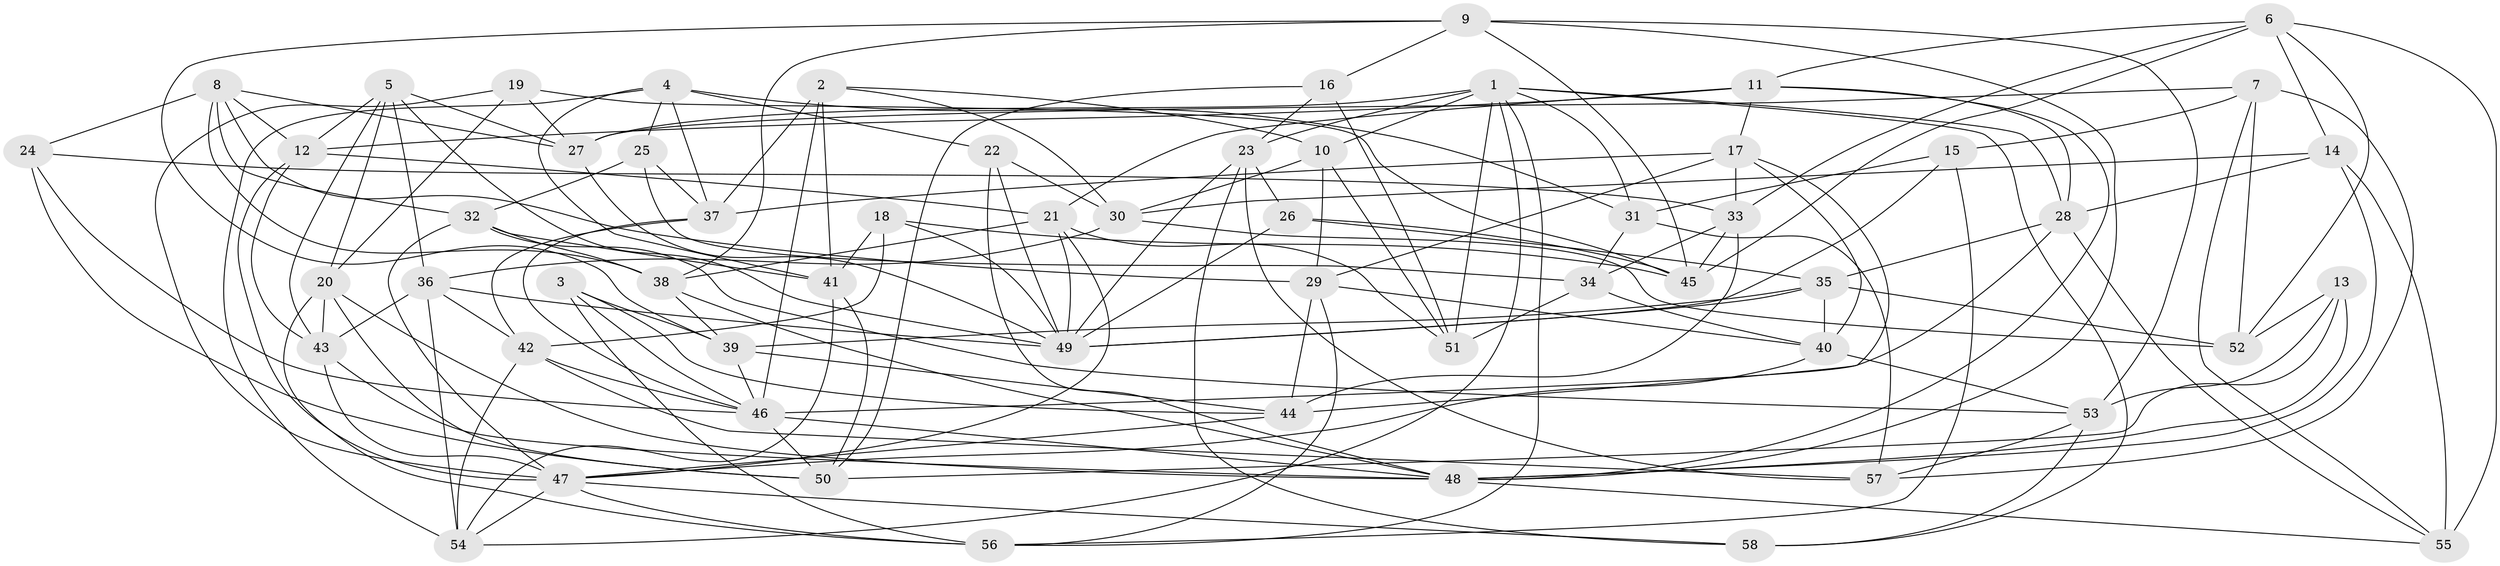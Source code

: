 // original degree distribution, {4: 1.0}
// Generated by graph-tools (version 1.1) at 2025/26/03/09/25 03:26:56]
// undirected, 58 vertices, 167 edges
graph export_dot {
graph [start="1"]
  node [color=gray90,style=filled];
  1;
  2;
  3;
  4;
  5;
  6;
  7;
  8;
  9;
  10;
  11;
  12;
  13;
  14;
  15;
  16;
  17;
  18;
  19;
  20;
  21;
  22;
  23;
  24;
  25;
  26;
  27;
  28;
  29;
  30;
  31;
  32;
  33;
  34;
  35;
  36;
  37;
  38;
  39;
  40;
  41;
  42;
  43;
  44;
  45;
  46;
  47;
  48;
  49;
  50;
  51;
  52;
  53;
  54;
  55;
  56;
  57;
  58;
  1 -- 10 [weight=2.0];
  1 -- 23 [weight=1.0];
  1 -- 27 [weight=1.0];
  1 -- 28 [weight=1.0];
  1 -- 31 [weight=1.0];
  1 -- 51 [weight=1.0];
  1 -- 54 [weight=1.0];
  1 -- 56 [weight=1.0];
  1 -- 58 [weight=1.0];
  2 -- 10 [weight=1.0];
  2 -- 30 [weight=1.0];
  2 -- 37 [weight=1.0];
  2 -- 41 [weight=1.0];
  2 -- 46 [weight=2.0];
  3 -- 39 [weight=1.0];
  3 -- 44 [weight=1.0];
  3 -- 46 [weight=1.0];
  3 -- 56 [weight=1.0];
  4 -- 22 [weight=1.0];
  4 -- 25 [weight=1.0];
  4 -- 31 [weight=1.0];
  4 -- 37 [weight=1.0];
  4 -- 41 [weight=1.0];
  4 -- 54 [weight=1.0];
  5 -- 12 [weight=1.0];
  5 -- 20 [weight=1.0];
  5 -- 27 [weight=1.0];
  5 -- 36 [weight=1.0];
  5 -- 43 [weight=1.0];
  5 -- 49 [weight=1.0];
  6 -- 11 [weight=1.0];
  6 -- 14 [weight=1.0];
  6 -- 33 [weight=1.0];
  6 -- 45 [weight=1.0];
  6 -- 52 [weight=1.0];
  6 -- 55 [weight=1.0];
  7 -- 15 [weight=1.0];
  7 -- 27 [weight=1.0];
  7 -- 52 [weight=2.0];
  7 -- 55 [weight=1.0];
  7 -- 57 [weight=1.0];
  8 -- 12 [weight=1.0];
  8 -- 24 [weight=1.0];
  8 -- 27 [weight=1.0];
  8 -- 29 [weight=1.0];
  8 -- 32 [weight=1.0];
  8 -- 38 [weight=1.0];
  9 -- 16 [weight=1.0];
  9 -- 38 [weight=1.0];
  9 -- 39 [weight=1.0];
  9 -- 45 [weight=1.0];
  9 -- 48 [weight=1.0];
  9 -- 53 [weight=1.0];
  10 -- 29 [weight=1.0];
  10 -- 30 [weight=1.0];
  10 -- 51 [weight=1.0];
  11 -- 12 [weight=1.0];
  11 -- 17 [weight=1.0];
  11 -- 21 [weight=1.0];
  11 -- 28 [weight=1.0];
  11 -- 48 [weight=1.0];
  12 -- 21 [weight=1.0];
  12 -- 43 [weight=1.0];
  12 -- 47 [weight=1.0];
  13 -- 48 [weight=1.0];
  13 -- 50 [weight=1.0];
  13 -- 52 [weight=1.0];
  13 -- 53 [weight=1.0];
  14 -- 28 [weight=1.0];
  14 -- 30 [weight=1.0];
  14 -- 48 [weight=1.0];
  14 -- 55 [weight=2.0];
  15 -- 31 [weight=1.0];
  15 -- 49 [weight=1.0];
  15 -- 56 [weight=1.0];
  16 -- 23 [weight=1.0];
  16 -- 50 [weight=1.0];
  16 -- 51 [weight=1.0];
  17 -- 29 [weight=1.0];
  17 -- 33 [weight=1.0];
  17 -- 37 [weight=1.0];
  17 -- 40 [weight=1.0];
  17 -- 44 [weight=1.0];
  18 -- 41 [weight=1.0];
  18 -- 42 [weight=1.0];
  18 -- 45 [weight=1.0];
  18 -- 49 [weight=1.0];
  19 -- 20 [weight=1.0];
  19 -- 27 [weight=1.0];
  19 -- 45 [weight=1.0];
  19 -- 47 [weight=1.0];
  20 -- 43 [weight=1.0];
  20 -- 48 [weight=1.0];
  20 -- 50 [weight=1.0];
  20 -- 56 [weight=1.0];
  21 -- 38 [weight=1.0];
  21 -- 47 [weight=1.0];
  21 -- 49 [weight=1.0];
  21 -- 51 [weight=1.0];
  22 -- 30 [weight=1.0];
  22 -- 48 [weight=1.0];
  22 -- 49 [weight=1.0];
  23 -- 26 [weight=1.0];
  23 -- 49 [weight=1.0];
  23 -- 57 [weight=1.0];
  23 -- 58 [weight=1.0];
  24 -- 33 [weight=1.0];
  24 -- 46 [weight=1.0];
  24 -- 50 [weight=1.0];
  25 -- 32 [weight=1.0];
  25 -- 34 [weight=1.0];
  25 -- 37 [weight=1.0];
  26 -- 35 [weight=1.0];
  26 -- 45 [weight=1.0];
  26 -- 49 [weight=1.0];
  27 -- 49 [weight=1.0];
  28 -- 35 [weight=1.0];
  28 -- 46 [weight=1.0];
  28 -- 55 [weight=1.0];
  29 -- 40 [weight=1.0];
  29 -- 44 [weight=1.0];
  29 -- 56 [weight=1.0];
  30 -- 36 [weight=1.0];
  30 -- 52 [weight=1.0];
  31 -- 34 [weight=1.0];
  31 -- 57 [weight=2.0];
  32 -- 38 [weight=1.0];
  32 -- 41 [weight=1.0];
  32 -- 47 [weight=1.0];
  32 -- 53 [weight=1.0];
  33 -- 34 [weight=1.0];
  33 -- 44 [weight=1.0];
  33 -- 45 [weight=1.0];
  34 -- 40 [weight=1.0];
  34 -- 51 [weight=2.0];
  35 -- 39 [weight=1.0];
  35 -- 40 [weight=1.0];
  35 -- 49 [weight=1.0];
  35 -- 52 [weight=1.0];
  36 -- 42 [weight=1.0];
  36 -- 43 [weight=1.0];
  36 -- 49 [weight=1.0];
  36 -- 54 [weight=1.0];
  37 -- 42 [weight=1.0];
  37 -- 46 [weight=1.0];
  38 -- 39 [weight=1.0];
  38 -- 48 [weight=1.0];
  39 -- 44 [weight=1.0];
  39 -- 46 [weight=1.0];
  40 -- 47 [weight=1.0];
  40 -- 53 [weight=1.0];
  41 -- 50 [weight=1.0];
  41 -- 54 [weight=1.0];
  42 -- 46 [weight=1.0];
  42 -- 54 [weight=1.0];
  42 -- 57 [weight=1.0];
  43 -- 47 [weight=1.0];
  43 -- 48 [weight=1.0];
  44 -- 47 [weight=1.0];
  46 -- 48 [weight=1.0];
  46 -- 50 [weight=1.0];
  47 -- 54 [weight=1.0];
  47 -- 56 [weight=1.0];
  47 -- 58 [weight=1.0];
  48 -- 55 [weight=1.0];
  53 -- 57 [weight=1.0];
  53 -- 58 [weight=1.0];
}
